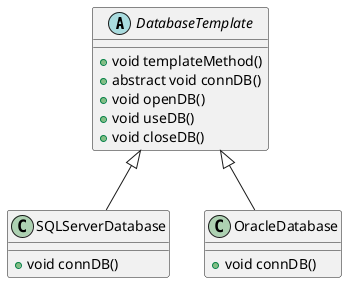 @startuml

abstract class DatabaseTemplate {
    + void templateMethod()
    + abstract void connDB()
    + void openDB()
    + void useDB()
    + void closeDB()
}

class SQLServerDatabase extends DatabaseTemplate {
    + void connDB()
}

class OracleDatabase extends DatabaseTemplate {
    + void connDB()
}


@enduml